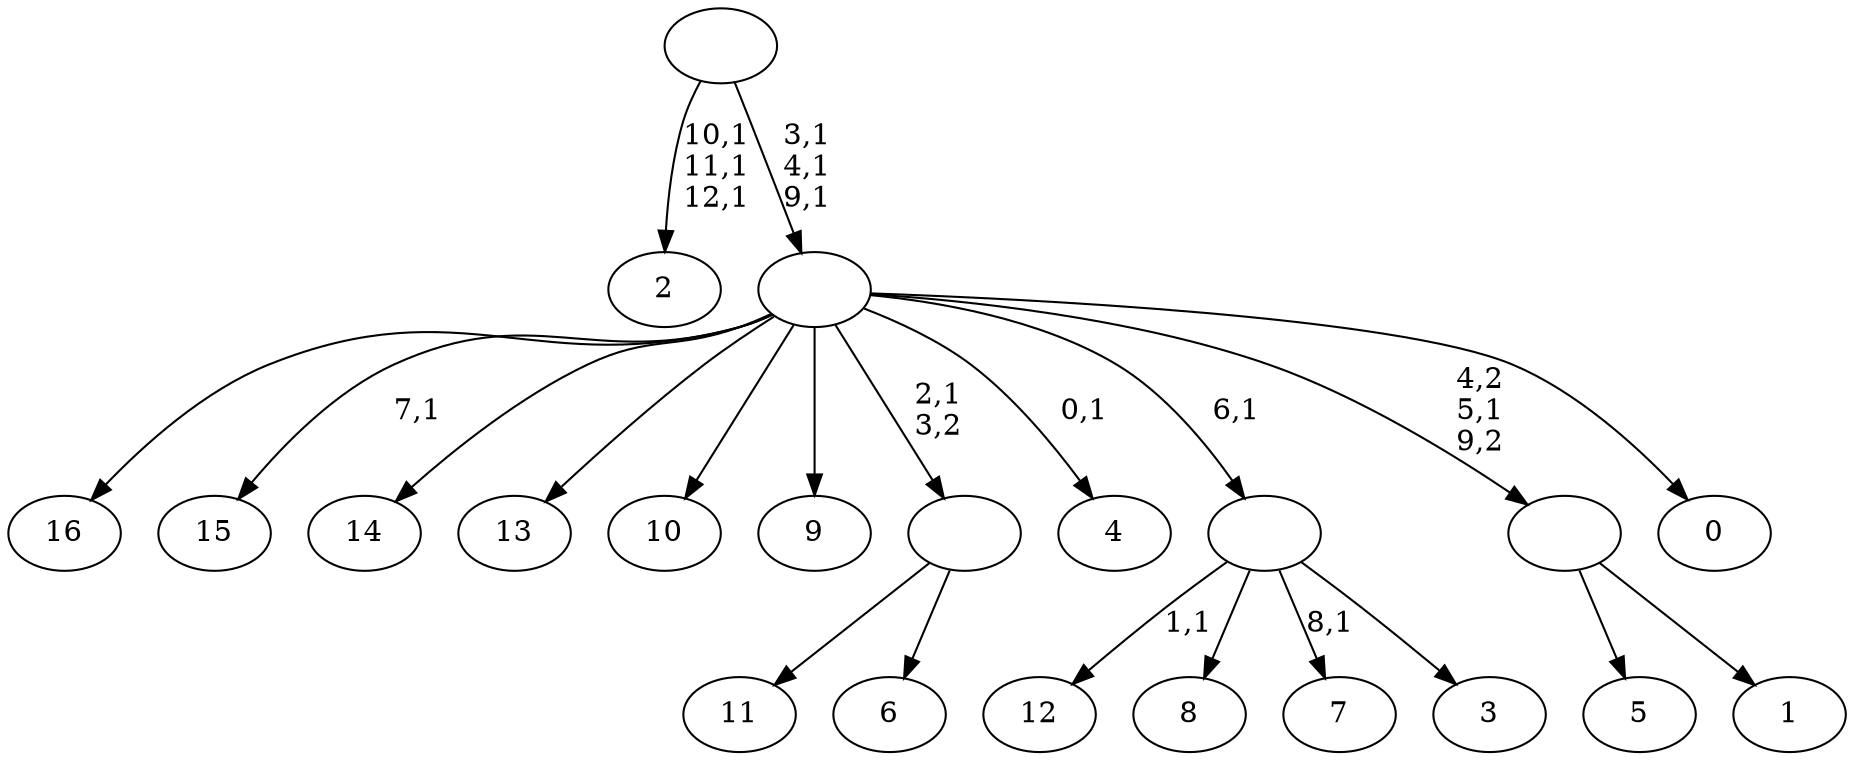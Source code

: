 digraph T {
	30 [label="16"]
	29 [label="15"]
	27 [label="14"]
	26 [label="13"]
	25 [label="12"]
	23 [label="11"]
	22 [label="10"]
	21 [label="9"]
	20 [label="8"]
	19 [label="7"]
	17 [label="6"]
	16 [label=""]
	15 [label="5"]
	14 [label="4"]
	12 [label="3"]
	11 [label=""]
	10 [label="2"]
	6 [label="1"]
	5 [label=""]
	4 [label="0"]
	3 [label=""]
	0 [label=""]
	16 -> 23 [label=""]
	16 -> 17 [label=""]
	11 -> 19 [label="8,1"]
	11 -> 25 [label="1,1"]
	11 -> 20 [label=""]
	11 -> 12 [label=""]
	5 -> 15 [label=""]
	5 -> 6 [label=""]
	3 -> 14 [label="0,1"]
	3 -> 29 [label="7,1"]
	3 -> 30 [label=""]
	3 -> 27 [label=""]
	3 -> 26 [label=""]
	3 -> 22 [label=""]
	3 -> 21 [label=""]
	3 -> 16 [label="2,1\n3,2"]
	3 -> 11 [label="6,1"]
	3 -> 5 [label="4,2\n5,1\n9,2"]
	3 -> 4 [label=""]
	0 -> 3 [label="3,1\n4,1\n9,1"]
	0 -> 10 [label="10,1\n11,1\n12,1"]
}
